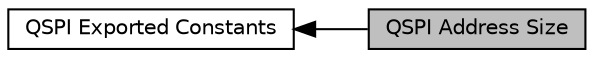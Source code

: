 digraph "QSPI Address Size"
{
  edge [fontname="Helvetica",fontsize="10",labelfontname="Helvetica",labelfontsize="10"];
  node [fontname="Helvetica",fontsize="10",shape=record];
  rankdir=LR;
  Node1 [label="QSPI Exported Constants",height=0.2,width=0.4,color="black", fillcolor="white", style="filled",URL="$group___q_s_p_i___exported___constants.html"];
  Node0 [label="QSPI Address Size",height=0.2,width=0.4,color="black", fillcolor="grey75", style="filled", fontcolor="black"];
  Node1->Node0 [shape=plaintext, dir="back", style="solid"];
}
